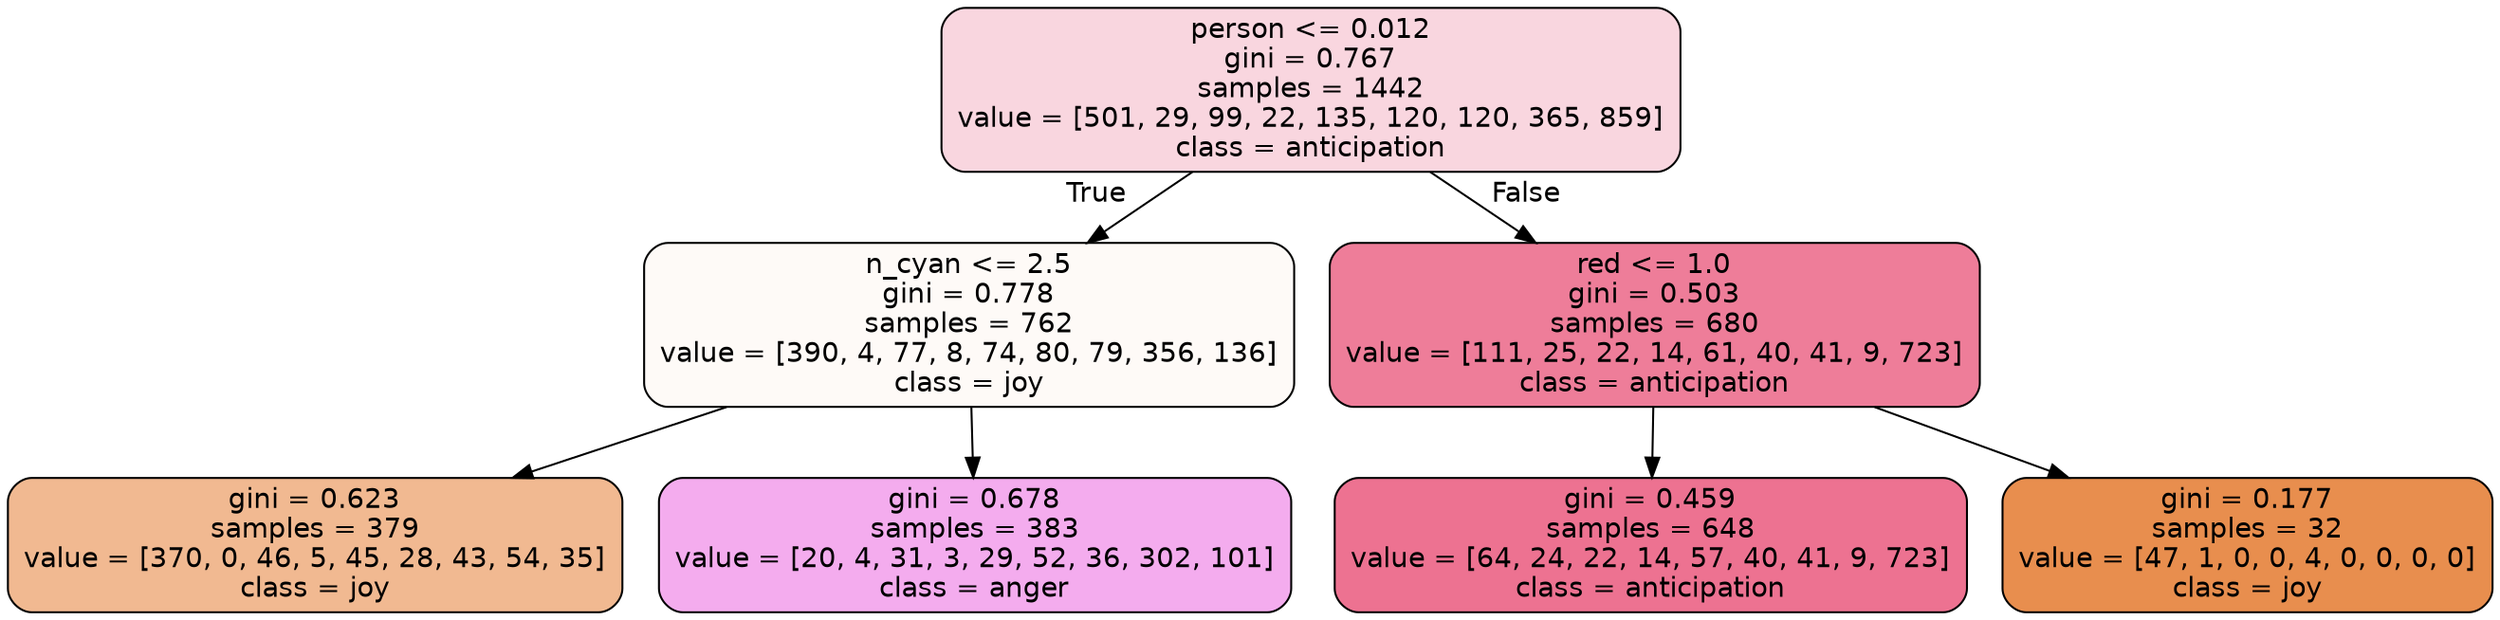 digraph Tree {
node [shape=box, style="filled, rounded", color="black", fontname=helvetica] ;
edge [fontname=helvetica] ;
0 [label="person <= 0.012\ngini = 0.767\nsamples = 1442\nvalue = [501, 29, 99, 22, 135, 120, 120, 365, 859]\nclass = anticipation", fillcolor="#e5396434"] ;
1 [label="n_cyan <= 2.5\ngini = 0.778\nsamples = 762\nvalue = [390, 4, 77, 8, 74, 80, 79, 356, 136]\nclass = joy", fillcolor="#e581390a"] ;
0 -> 1 [labeldistance=2.5, labelangle=45, headlabel="True"] ;
2 [label="gini = 0.623\nsamples = 379\nvalue = [370, 0, 46, 5, 45, 28, 43, 54, 35]\nclass = joy", fillcolor="#e581398d"] ;
1 -> 2 ;
3 [label="gini = 0.678\nsamples = 383\nvalue = [20, 4, 31, 3, 29, 52, 36, 302, 101]\nclass = anger", fillcolor="#e539d76b"] ;
1 -> 3 ;
4 [label="red <= 1.0\ngini = 0.503\nsamples = 680\nvalue = [111, 25, 22, 14, 61, 40, 41, 9, 723]\nclass = anticipation", fillcolor="#e53964a7"] ;
0 -> 4 [labeldistance=2.5, labelangle=-45, headlabel="False"] ;
5 [label="gini = 0.459\nsamples = 648\nvalue = [64, 24, 22, 14, 57, 40, 41, 9, 723]\nclass = anticipation", fillcolor="#e53964b5"] ;
4 -> 5 ;
6 [label="gini = 0.177\nsamples = 32\nvalue = [47, 1, 0, 0, 4, 0, 0, 0, 0]\nclass = joy", fillcolor="#e58139e4"] ;
4 -> 6 ;
}